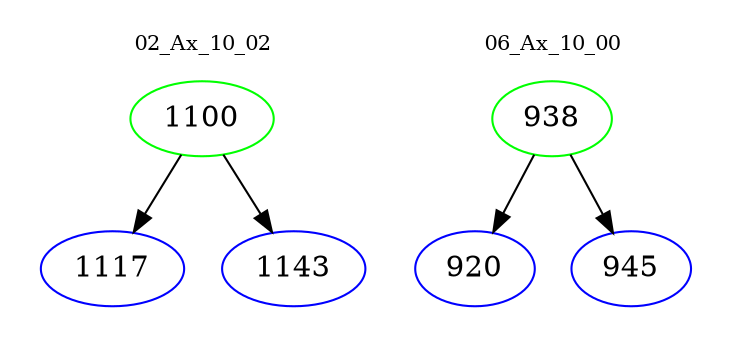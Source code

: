 digraph{
subgraph cluster_0 {
color = white
label = "02_Ax_10_02";
fontsize=10;
T0_1100 [label="1100", color="green"]
T0_1100 -> T0_1117 [color="black"]
T0_1117 [label="1117", color="blue"]
T0_1100 -> T0_1143 [color="black"]
T0_1143 [label="1143", color="blue"]
}
subgraph cluster_1 {
color = white
label = "06_Ax_10_00";
fontsize=10;
T1_938 [label="938", color="green"]
T1_938 -> T1_920 [color="black"]
T1_920 [label="920", color="blue"]
T1_938 -> T1_945 [color="black"]
T1_945 [label="945", color="blue"]
}
}
